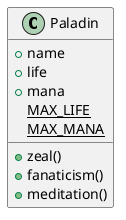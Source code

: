 @startuml
class Paladin {
    +name
    +life
    +mana
    {static} MAX_LIFE
    {static} MAX_MANA
    +zeal()
    +fanaticism()
    +meditation()
}
@enduml
